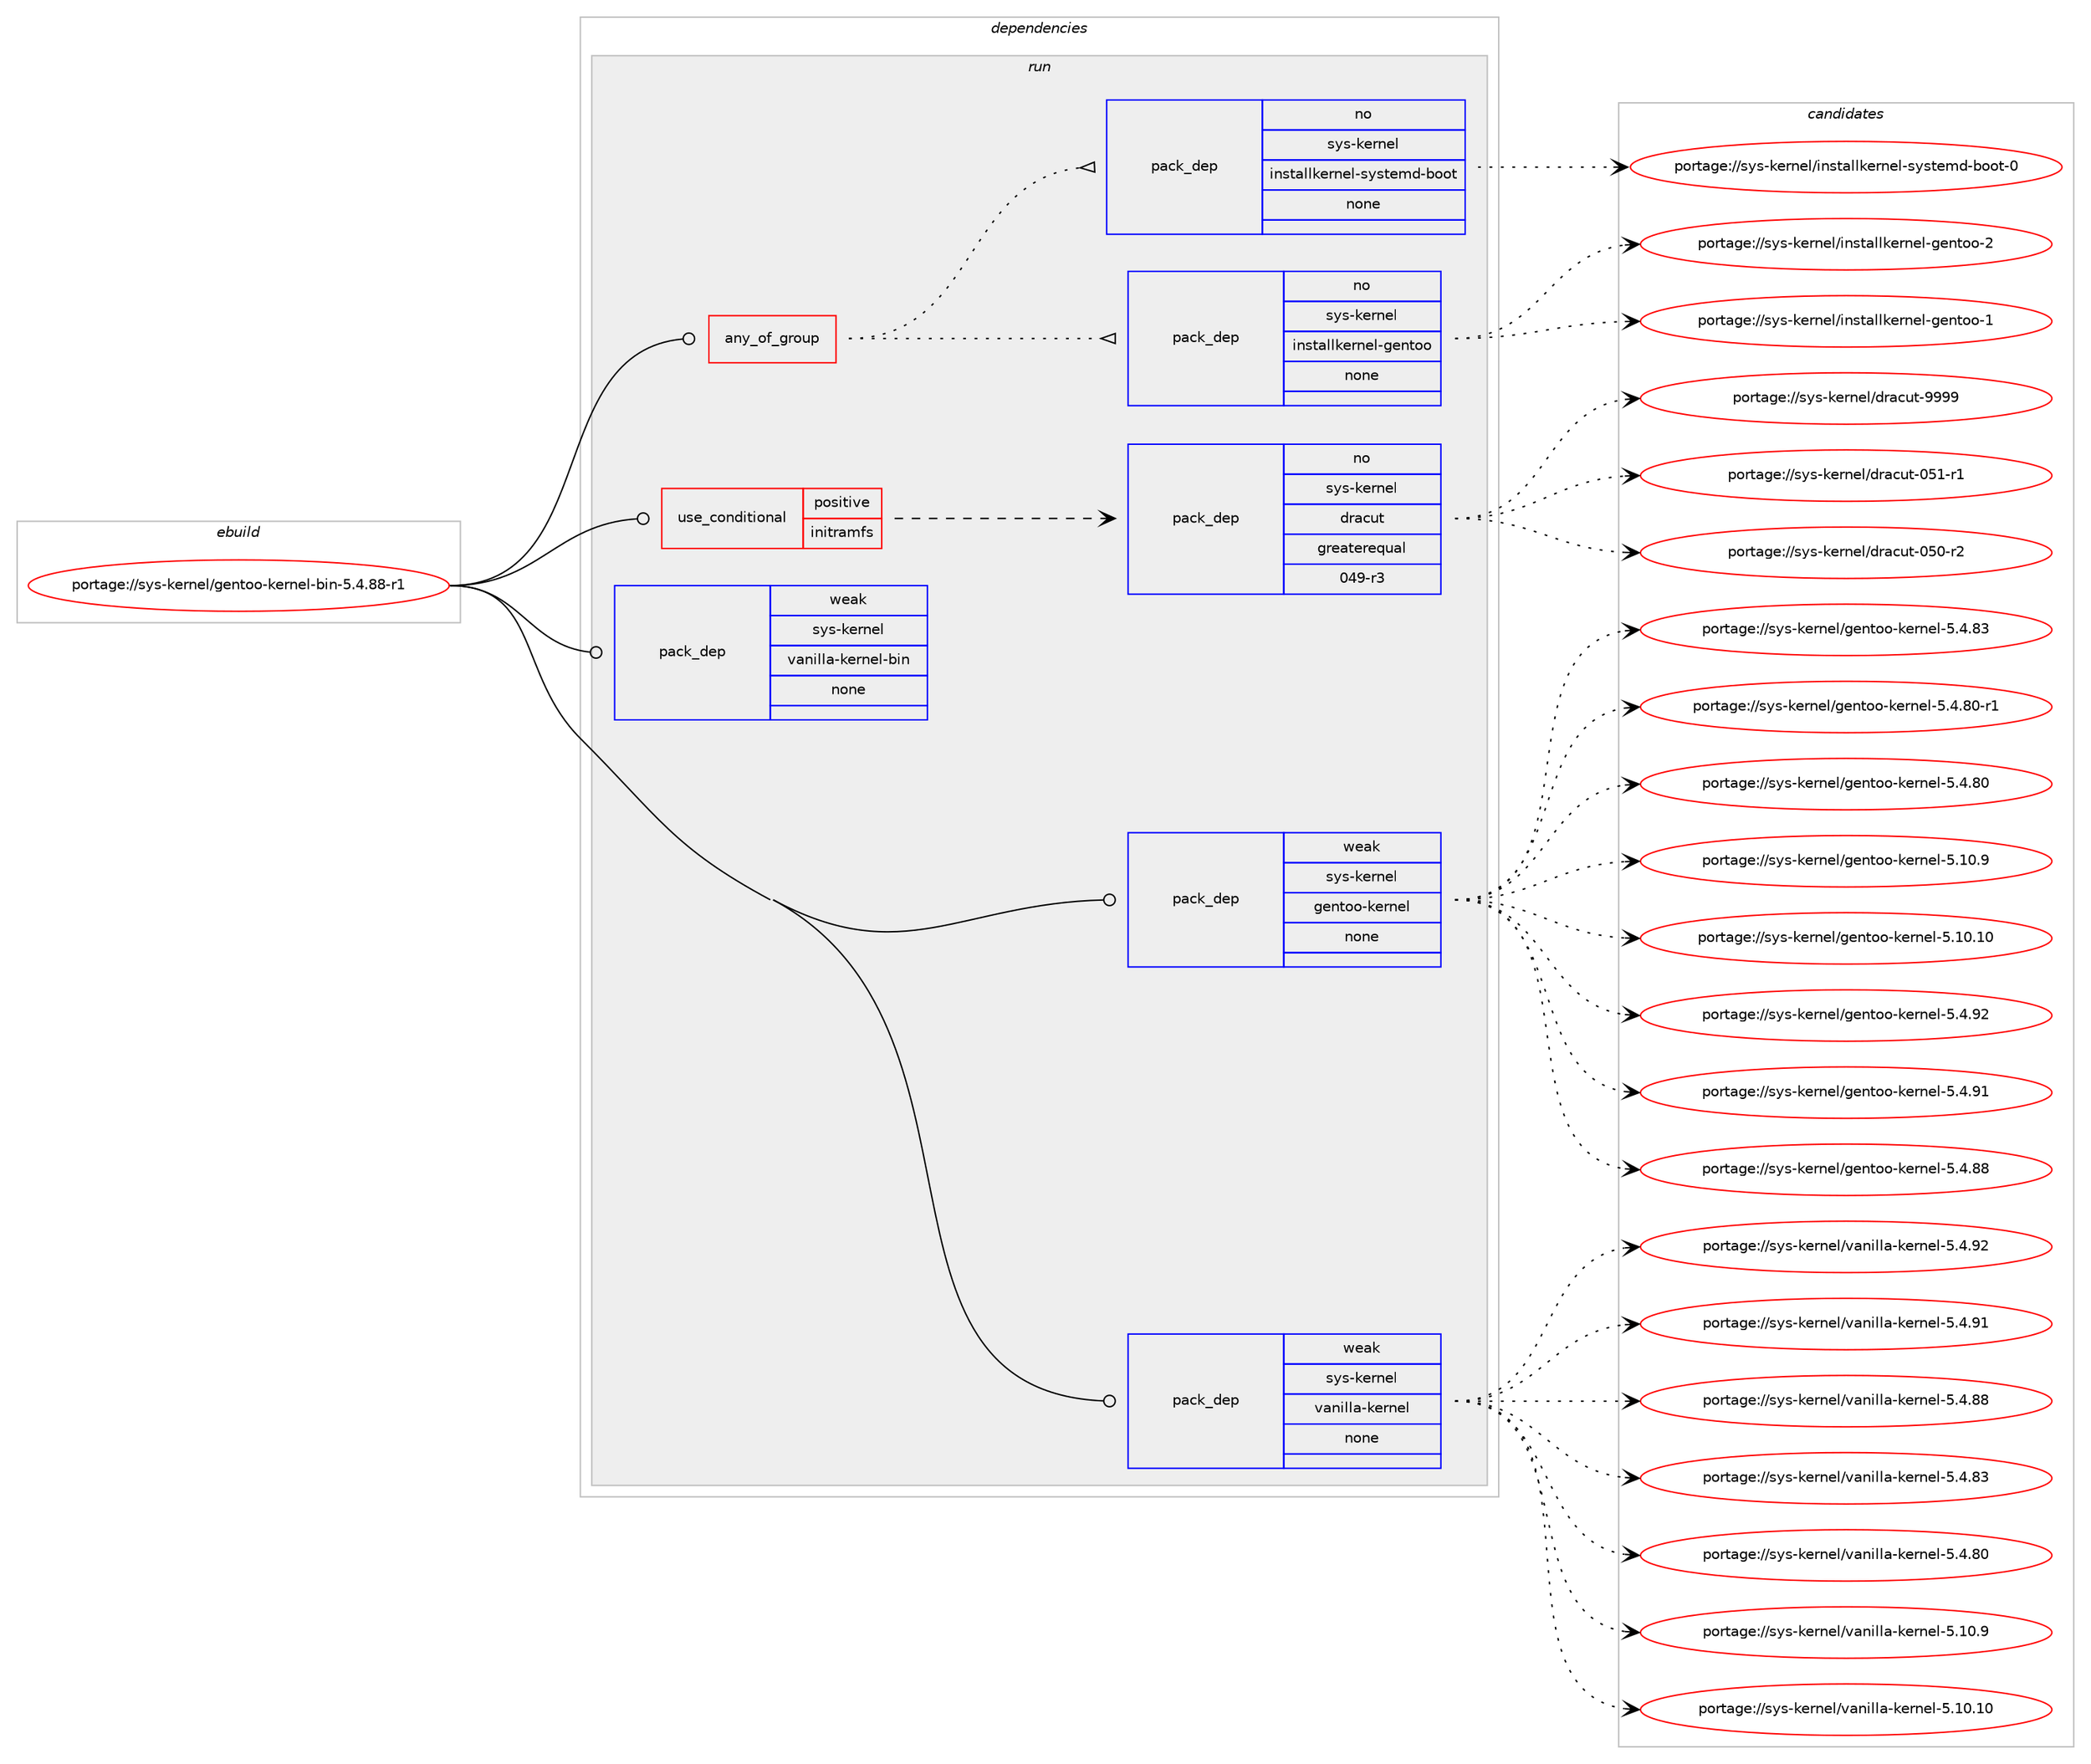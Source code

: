 digraph prolog {

# *************
# Graph options
# *************

newrank=true;
concentrate=true;
compound=true;
graph [rankdir=LR,fontname=Helvetica,fontsize=10,ranksep=1.5];#, ranksep=2.5, nodesep=0.2];
edge  [arrowhead=vee];
node  [fontname=Helvetica,fontsize=10];

# **********
# The ebuild
# **********

subgraph cluster_leftcol {
color=gray;
rank=same;
label=<<i>ebuild</i>>;
id [label="portage://sys-kernel/gentoo-kernel-bin-5.4.88-r1", color=red, width=4, href="../sys-kernel/gentoo-kernel-bin-5.4.88-r1.svg"];
}

# ****************
# The dependencies
# ****************

subgraph cluster_midcol {
color=gray;
label=<<i>dependencies</i>>;
subgraph cluster_compile {
fillcolor="#eeeeee";
style=filled;
label=<<i>compile</i>>;
}
subgraph cluster_compileandrun {
fillcolor="#eeeeee";
style=filled;
label=<<i>compile and run</i>>;
}
subgraph cluster_run {
fillcolor="#eeeeee";
style=filled;
label=<<i>run</i>>;
subgraph any20 {
dependency1569 [label=<<TABLE BORDER="0" CELLBORDER="1" CELLSPACING="0" CELLPADDING="4"><TR><TD CELLPADDING="10">any_of_group</TD></TR></TABLE>>, shape=none, color=red];subgraph pack1390 {
dependency1570 [label=<<TABLE BORDER="0" CELLBORDER="1" CELLSPACING="0" CELLPADDING="4" WIDTH="220"><TR><TD ROWSPAN="6" CELLPADDING="30">pack_dep</TD></TR><TR><TD WIDTH="110">no</TD></TR><TR><TD>sys-kernel</TD></TR><TR><TD>installkernel-gentoo</TD></TR><TR><TD>none</TD></TR><TR><TD></TD></TR></TABLE>>, shape=none, color=blue];
}
dependency1569:e -> dependency1570:w [weight=20,style="dotted",arrowhead="oinv"];
subgraph pack1391 {
dependency1571 [label=<<TABLE BORDER="0" CELLBORDER="1" CELLSPACING="0" CELLPADDING="4" WIDTH="220"><TR><TD ROWSPAN="6" CELLPADDING="30">pack_dep</TD></TR><TR><TD WIDTH="110">no</TD></TR><TR><TD>sys-kernel</TD></TR><TR><TD>installkernel-systemd-boot</TD></TR><TR><TD>none</TD></TR><TR><TD></TD></TR></TABLE>>, shape=none, color=blue];
}
dependency1569:e -> dependency1571:w [weight=20,style="dotted",arrowhead="oinv"];
}
id:e -> dependency1569:w [weight=20,style="solid",arrowhead="odot"];
subgraph cond159 {
dependency1572 [label=<<TABLE BORDER="0" CELLBORDER="1" CELLSPACING="0" CELLPADDING="4"><TR><TD ROWSPAN="3" CELLPADDING="10">use_conditional</TD></TR><TR><TD>positive</TD></TR><TR><TD>initramfs</TD></TR></TABLE>>, shape=none, color=red];
subgraph pack1392 {
dependency1573 [label=<<TABLE BORDER="0" CELLBORDER="1" CELLSPACING="0" CELLPADDING="4" WIDTH="220"><TR><TD ROWSPAN="6" CELLPADDING="30">pack_dep</TD></TR><TR><TD WIDTH="110">no</TD></TR><TR><TD>sys-kernel</TD></TR><TR><TD>dracut</TD></TR><TR><TD>greaterequal</TD></TR><TR><TD>049-r3</TD></TR></TABLE>>, shape=none, color=blue];
}
dependency1572:e -> dependency1573:w [weight=20,style="dashed",arrowhead="vee"];
}
id:e -> dependency1572:w [weight=20,style="solid",arrowhead="odot"];
subgraph pack1393 {
dependency1574 [label=<<TABLE BORDER="0" CELLBORDER="1" CELLSPACING="0" CELLPADDING="4" WIDTH="220"><TR><TD ROWSPAN="6" CELLPADDING="30">pack_dep</TD></TR><TR><TD WIDTH="110">weak</TD></TR><TR><TD>sys-kernel</TD></TR><TR><TD>gentoo-kernel</TD></TR><TR><TD>none</TD></TR><TR><TD></TD></TR></TABLE>>, shape=none, color=blue];
}
id:e -> dependency1574:w [weight=20,style="solid",arrowhead="odot"];
subgraph pack1394 {
dependency1575 [label=<<TABLE BORDER="0" CELLBORDER="1" CELLSPACING="0" CELLPADDING="4" WIDTH="220"><TR><TD ROWSPAN="6" CELLPADDING="30">pack_dep</TD></TR><TR><TD WIDTH="110">weak</TD></TR><TR><TD>sys-kernel</TD></TR><TR><TD>vanilla-kernel</TD></TR><TR><TD>none</TD></TR><TR><TD></TD></TR></TABLE>>, shape=none, color=blue];
}
id:e -> dependency1575:w [weight=20,style="solid",arrowhead="odot"];
subgraph pack1395 {
dependency1576 [label=<<TABLE BORDER="0" CELLBORDER="1" CELLSPACING="0" CELLPADDING="4" WIDTH="220"><TR><TD ROWSPAN="6" CELLPADDING="30">pack_dep</TD></TR><TR><TD WIDTH="110">weak</TD></TR><TR><TD>sys-kernel</TD></TR><TR><TD>vanilla-kernel-bin</TD></TR><TR><TD>none</TD></TR><TR><TD></TD></TR></TABLE>>, shape=none, color=blue];
}
id:e -> dependency1576:w [weight=20,style="solid",arrowhead="odot"];
}
}

# **************
# The candidates
# **************

subgraph cluster_choices {
rank=same;
color=gray;
label=<<i>candidates</i>>;

subgraph choice1390 {
color=black;
nodesep=1;
choice115121115451071011141101011084710511011511697108108107101114110101108451031011101161111114550 [label="portage://sys-kernel/installkernel-gentoo-2", color=red, width=4,href="../sys-kernel/installkernel-gentoo-2.svg"];
choice115121115451071011141101011084710511011511697108108107101114110101108451031011101161111114549 [label="portage://sys-kernel/installkernel-gentoo-1", color=red, width=4,href="../sys-kernel/installkernel-gentoo-1.svg"];
dependency1570:e -> choice115121115451071011141101011084710511011511697108108107101114110101108451031011101161111114550:w [style=dotted,weight="100"];
dependency1570:e -> choice115121115451071011141101011084710511011511697108108107101114110101108451031011101161111114549:w [style=dotted,weight="100"];
}
subgraph choice1391 {
color=black;
nodesep=1;
choice1151211154510710111411010110847105110115116971081081071011141101011084511512111511610110910045981111111164548 [label="portage://sys-kernel/installkernel-systemd-boot-0", color=red, width=4,href="../sys-kernel/installkernel-systemd-boot-0.svg"];
dependency1571:e -> choice1151211154510710111411010110847105110115116971081081071011141101011084511512111511610110910045981111111164548:w [style=dotted,weight="100"];
}
subgraph choice1392 {
color=black;
nodesep=1;
choice115121115451071011141101011084710011497991171164557575757 [label="portage://sys-kernel/dracut-9999", color=red, width=4,href="../sys-kernel/dracut-9999.svg"];
choice11512111545107101114110101108471001149799117116454853494511449 [label="portage://sys-kernel/dracut-051-r1", color=red, width=4,href="../sys-kernel/dracut-051-r1.svg"];
choice11512111545107101114110101108471001149799117116454853484511450 [label="portage://sys-kernel/dracut-050-r2", color=red, width=4,href="../sys-kernel/dracut-050-r2.svg"];
dependency1573:e -> choice115121115451071011141101011084710011497991171164557575757:w [style=dotted,weight="100"];
dependency1573:e -> choice11512111545107101114110101108471001149799117116454853494511449:w [style=dotted,weight="100"];
dependency1573:e -> choice11512111545107101114110101108471001149799117116454853484511450:w [style=dotted,weight="100"];
}
subgraph choice1393 {
color=black;
nodesep=1;
choice11512111545107101114110101108471031011101161111114510710111411010110845534652465750 [label="portage://sys-kernel/gentoo-kernel-5.4.92", color=red, width=4,href="../sys-kernel/gentoo-kernel-5.4.92.svg"];
choice11512111545107101114110101108471031011101161111114510710111411010110845534652465749 [label="portage://sys-kernel/gentoo-kernel-5.4.91", color=red, width=4,href="../sys-kernel/gentoo-kernel-5.4.91.svg"];
choice11512111545107101114110101108471031011101161111114510710111411010110845534652465656 [label="portage://sys-kernel/gentoo-kernel-5.4.88", color=red, width=4,href="../sys-kernel/gentoo-kernel-5.4.88.svg"];
choice11512111545107101114110101108471031011101161111114510710111411010110845534652465651 [label="portage://sys-kernel/gentoo-kernel-5.4.83", color=red, width=4,href="../sys-kernel/gentoo-kernel-5.4.83.svg"];
choice115121115451071011141101011084710310111011611111145107101114110101108455346524656484511449 [label="portage://sys-kernel/gentoo-kernel-5.4.80-r1", color=red, width=4,href="../sys-kernel/gentoo-kernel-5.4.80-r1.svg"];
choice11512111545107101114110101108471031011101161111114510710111411010110845534652465648 [label="portage://sys-kernel/gentoo-kernel-5.4.80", color=red, width=4,href="../sys-kernel/gentoo-kernel-5.4.80.svg"];
choice11512111545107101114110101108471031011101161111114510710111411010110845534649484657 [label="portage://sys-kernel/gentoo-kernel-5.10.9", color=red, width=4,href="../sys-kernel/gentoo-kernel-5.10.9.svg"];
choice1151211154510710111411010110847103101110116111111451071011141101011084553464948464948 [label="portage://sys-kernel/gentoo-kernel-5.10.10", color=red, width=4,href="../sys-kernel/gentoo-kernel-5.10.10.svg"];
dependency1574:e -> choice11512111545107101114110101108471031011101161111114510710111411010110845534652465750:w [style=dotted,weight="100"];
dependency1574:e -> choice11512111545107101114110101108471031011101161111114510710111411010110845534652465749:w [style=dotted,weight="100"];
dependency1574:e -> choice11512111545107101114110101108471031011101161111114510710111411010110845534652465656:w [style=dotted,weight="100"];
dependency1574:e -> choice11512111545107101114110101108471031011101161111114510710111411010110845534652465651:w [style=dotted,weight="100"];
dependency1574:e -> choice115121115451071011141101011084710310111011611111145107101114110101108455346524656484511449:w [style=dotted,weight="100"];
dependency1574:e -> choice11512111545107101114110101108471031011101161111114510710111411010110845534652465648:w [style=dotted,weight="100"];
dependency1574:e -> choice11512111545107101114110101108471031011101161111114510710111411010110845534649484657:w [style=dotted,weight="100"];
dependency1574:e -> choice1151211154510710111411010110847103101110116111111451071011141101011084553464948464948:w [style=dotted,weight="100"];
}
subgraph choice1394 {
color=black;
nodesep=1;
choice115121115451071011141101011084711897110105108108974510710111411010110845534652465750 [label="portage://sys-kernel/vanilla-kernel-5.4.92", color=red, width=4,href="../sys-kernel/vanilla-kernel-5.4.92.svg"];
choice115121115451071011141101011084711897110105108108974510710111411010110845534652465749 [label="portage://sys-kernel/vanilla-kernel-5.4.91", color=red, width=4,href="../sys-kernel/vanilla-kernel-5.4.91.svg"];
choice115121115451071011141101011084711897110105108108974510710111411010110845534652465656 [label="portage://sys-kernel/vanilla-kernel-5.4.88", color=red, width=4,href="../sys-kernel/vanilla-kernel-5.4.88.svg"];
choice115121115451071011141101011084711897110105108108974510710111411010110845534652465651 [label="portage://sys-kernel/vanilla-kernel-5.4.83", color=red, width=4,href="../sys-kernel/vanilla-kernel-5.4.83.svg"];
choice115121115451071011141101011084711897110105108108974510710111411010110845534652465648 [label="portage://sys-kernel/vanilla-kernel-5.4.80", color=red, width=4,href="../sys-kernel/vanilla-kernel-5.4.80.svg"];
choice115121115451071011141101011084711897110105108108974510710111411010110845534649484657 [label="portage://sys-kernel/vanilla-kernel-5.10.9", color=red, width=4,href="../sys-kernel/vanilla-kernel-5.10.9.svg"];
choice11512111545107101114110101108471189711010510810897451071011141101011084553464948464948 [label="portage://sys-kernel/vanilla-kernel-5.10.10", color=red, width=4,href="../sys-kernel/vanilla-kernel-5.10.10.svg"];
dependency1575:e -> choice115121115451071011141101011084711897110105108108974510710111411010110845534652465750:w [style=dotted,weight="100"];
dependency1575:e -> choice115121115451071011141101011084711897110105108108974510710111411010110845534652465749:w [style=dotted,weight="100"];
dependency1575:e -> choice115121115451071011141101011084711897110105108108974510710111411010110845534652465656:w [style=dotted,weight="100"];
dependency1575:e -> choice115121115451071011141101011084711897110105108108974510710111411010110845534652465651:w [style=dotted,weight="100"];
dependency1575:e -> choice115121115451071011141101011084711897110105108108974510710111411010110845534652465648:w [style=dotted,weight="100"];
dependency1575:e -> choice115121115451071011141101011084711897110105108108974510710111411010110845534649484657:w [style=dotted,weight="100"];
dependency1575:e -> choice11512111545107101114110101108471189711010510810897451071011141101011084553464948464948:w [style=dotted,weight="100"];
}
subgraph choice1395 {
color=black;
nodesep=1;
}
}

}
